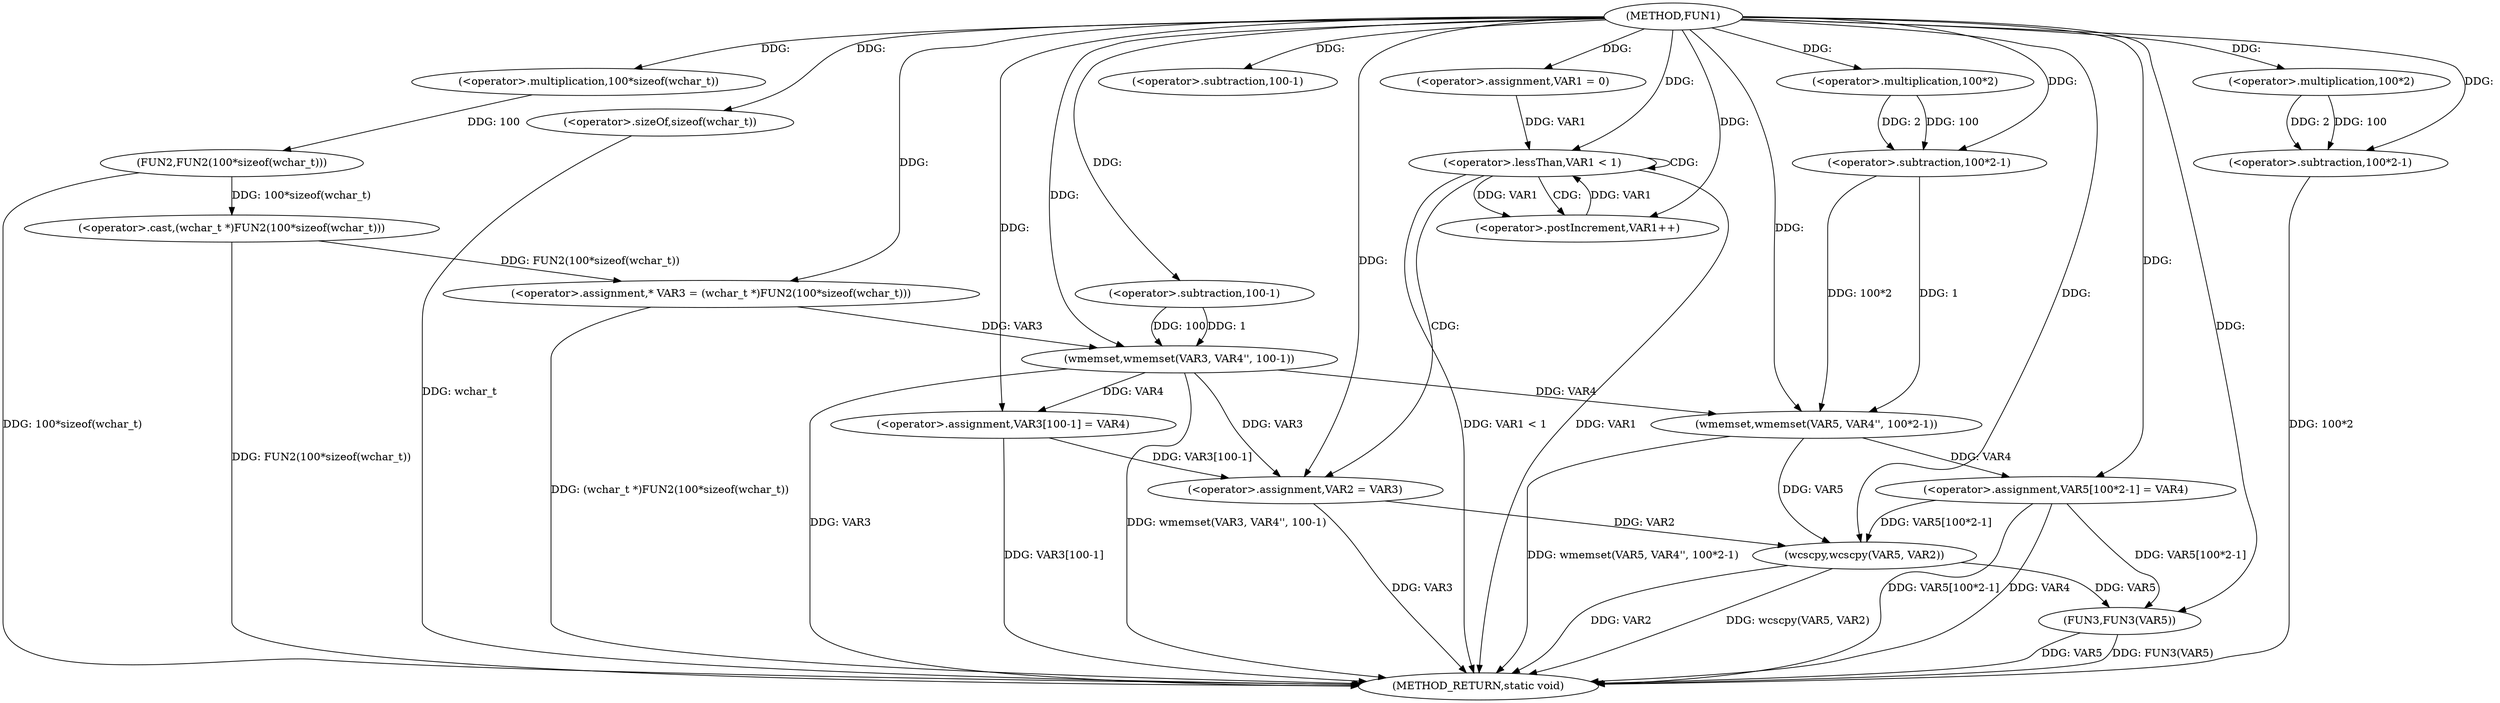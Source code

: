 digraph FUN1 {  
"1000100" [label = "(METHOD,FUN1)" ]
"1000164" [label = "(METHOD_RETURN,static void)" ]
"1000105" [label = "(<operator>.assignment,* VAR3 = (wchar_t *)FUN2(100*sizeof(wchar_t)))" ]
"1000107" [label = "(<operator>.cast,(wchar_t *)FUN2(100*sizeof(wchar_t)))" ]
"1000109" [label = "(FUN2,FUN2(100*sizeof(wchar_t)))" ]
"1000110" [label = "(<operator>.multiplication,100*sizeof(wchar_t))" ]
"1000112" [label = "(<operator>.sizeOf,sizeof(wchar_t))" ]
"1000114" [label = "(wmemset,wmemset(VAR3, VAR4'', 100-1))" ]
"1000117" [label = "(<operator>.subtraction,100-1)" ]
"1000120" [label = "(<operator>.assignment,VAR3[100-1] = VAR4)" ]
"1000123" [label = "(<operator>.subtraction,100-1)" ]
"1000128" [label = "(<operator>.assignment,VAR1 = 0)" ]
"1000131" [label = "(<operator>.lessThan,VAR1 < 1)" ]
"1000134" [label = "(<operator>.postIncrement,VAR1++)" ]
"1000137" [label = "(<operator>.assignment,VAR2 = VAR3)" ]
"1000142" [label = "(wmemset,wmemset(VAR5, VAR4'', 100*2-1))" ]
"1000145" [label = "(<operator>.subtraction,100*2-1)" ]
"1000146" [label = "(<operator>.multiplication,100*2)" ]
"1000150" [label = "(<operator>.assignment,VAR5[100*2-1] = VAR4)" ]
"1000153" [label = "(<operator>.subtraction,100*2-1)" ]
"1000154" [label = "(<operator>.multiplication,100*2)" ]
"1000159" [label = "(wcscpy,wcscpy(VAR5, VAR2))" ]
"1000162" [label = "(FUN3,FUN3(VAR5))" ]
  "1000159" -> "1000164"  [ label = "DDG: wcscpy(VAR5, VAR2)"] 
  "1000142" -> "1000164"  [ label = "DDG: wmemset(VAR5, VAR4'', 100*2-1)"] 
  "1000114" -> "1000164"  [ label = "DDG: wmemset(VAR3, VAR4'', 100-1)"] 
  "1000153" -> "1000164"  [ label = "DDG: 100*2"] 
  "1000159" -> "1000164"  [ label = "DDG: VAR2"] 
  "1000131" -> "1000164"  [ label = "DDG: VAR1 < 1"] 
  "1000105" -> "1000164"  [ label = "DDG: (wchar_t *)FUN2(100*sizeof(wchar_t))"] 
  "1000150" -> "1000164"  [ label = "DDG: VAR5[100*2-1]"] 
  "1000131" -> "1000164"  [ label = "DDG: VAR1"] 
  "1000137" -> "1000164"  [ label = "DDG: VAR3"] 
  "1000150" -> "1000164"  [ label = "DDG: VAR4"] 
  "1000114" -> "1000164"  [ label = "DDG: VAR3"] 
  "1000120" -> "1000164"  [ label = "DDG: VAR3[100-1]"] 
  "1000112" -> "1000164"  [ label = "DDG: wchar_t"] 
  "1000109" -> "1000164"  [ label = "DDG: 100*sizeof(wchar_t)"] 
  "1000162" -> "1000164"  [ label = "DDG: VAR5"] 
  "1000162" -> "1000164"  [ label = "DDG: FUN3(VAR5)"] 
  "1000107" -> "1000164"  [ label = "DDG: FUN2(100*sizeof(wchar_t))"] 
  "1000107" -> "1000105"  [ label = "DDG: FUN2(100*sizeof(wchar_t))"] 
  "1000100" -> "1000105"  [ label = "DDG: "] 
  "1000109" -> "1000107"  [ label = "DDG: 100*sizeof(wchar_t)"] 
  "1000110" -> "1000109"  [ label = "DDG: 100"] 
  "1000100" -> "1000110"  [ label = "DDG: "] 
  "1000100" -> "1000112"  [ label = "DDG: "] 
  "1000105" -> "1000114"  [ label = "DDG: VAR3"] 
  "1000100" -> "1000114"  [ label = "DDG: "] 
  "1000117" -> "1000114"  [ label = "DDG: 100"] 
  "1000117" -> "1000114"  [ label = "DDG: 1"] 
  "1000100" -> "1000117"  [ label = "DDG: "] 
  "1000114" -> "1000120"  [ label = "DDG: VAR4"] 
  "1000100" -> "1000120"  [ label = "DDG: "] 
  "1000100" -> "1000123"  [ label = "DDG: "] 
  "1000100" -> "1000128"  [ label = "DDG: "] 
  "1000128" -> "1000131"  [ label = "DDG: VAR1"] 
  "1000134" -> "1000131"  [ label = "DDG: VAR1"] 
  "1000100" -> "1000131"  [ label = "DDG: "] 
  "1000131" -> "1000134"  [ label = "DDG: VAR1"] 
  "1000100" -> "1000134"  [ label = "DDG: "] 
  "1000114" -> "1000137"  [ label = "DDG: VAR3"] 
  "1000120" -> "1000137"  [ label = "DDG: VAR3[100-1]"] 
  "1000100" -> "1000137"  [ label = "DDG: "] 
  "1000100" -> "1000142"  [ label = "DDG: "] 
  "1000114" -> "1000142"  [ label = "DDG: VAR4"] 
  "1000145" -> "1000142"  [ label = "DDG: 100*2"] 
  "1000145" -> "1000142"  [ label = "DDG: 1"] 
  "1000146" -> "1000145"  [ label = "DDG: 100"] 
  "1000146" -> "1000145"  [ label = "DDG: 2"] 
  "1000100" -> "1000146"  [ label = "DDG: "] 
  "1000100" -> "1000145"  [ label = "DDG: "] 
  "1000142" -> "1000150"  [ label = "DDG: VAR4"] 
  "1000100" -> "1000150"  [ label = "DDG: "] 
  "1000154" -> "1000153"  [ label = "DDG: 100"] 
  "1000154" -> "1000153"  [ label = "DDG: 2"] 
  "1000100" -> "1000154"  [ label = "DDG: "] 
  "1000100" -> "1000153"  [ label = "DDG: "] 
  "1000150" -> "1000159"  [ label = "DDG: VAR5[100*2-1]"] 
  "1000142" -> "1000159"  [ label = "DDG: VAR5"] 
  "1000100" -> "1000159"  [ label = "DDG: "] 
  "1000137" -> "1000159"  [ label = "DDG: VAR2"] 
  "1000150" -> "1000162"  [ label = "DDG: VAR5[100*2-1]"] 
  "1000159" -> "1000162"  [ label = "DDG: VAR5"] 
  "1000100" -> "1000162"  [ label = "DDG: "] 
  "1000131" -> "1000137"  [ label = "CDG: "] 
  "1000131" -> "1000131"  [ label = "CDG: "] 
  "1000131" -> "1000134"  [ label = "CDG: "] 
}

